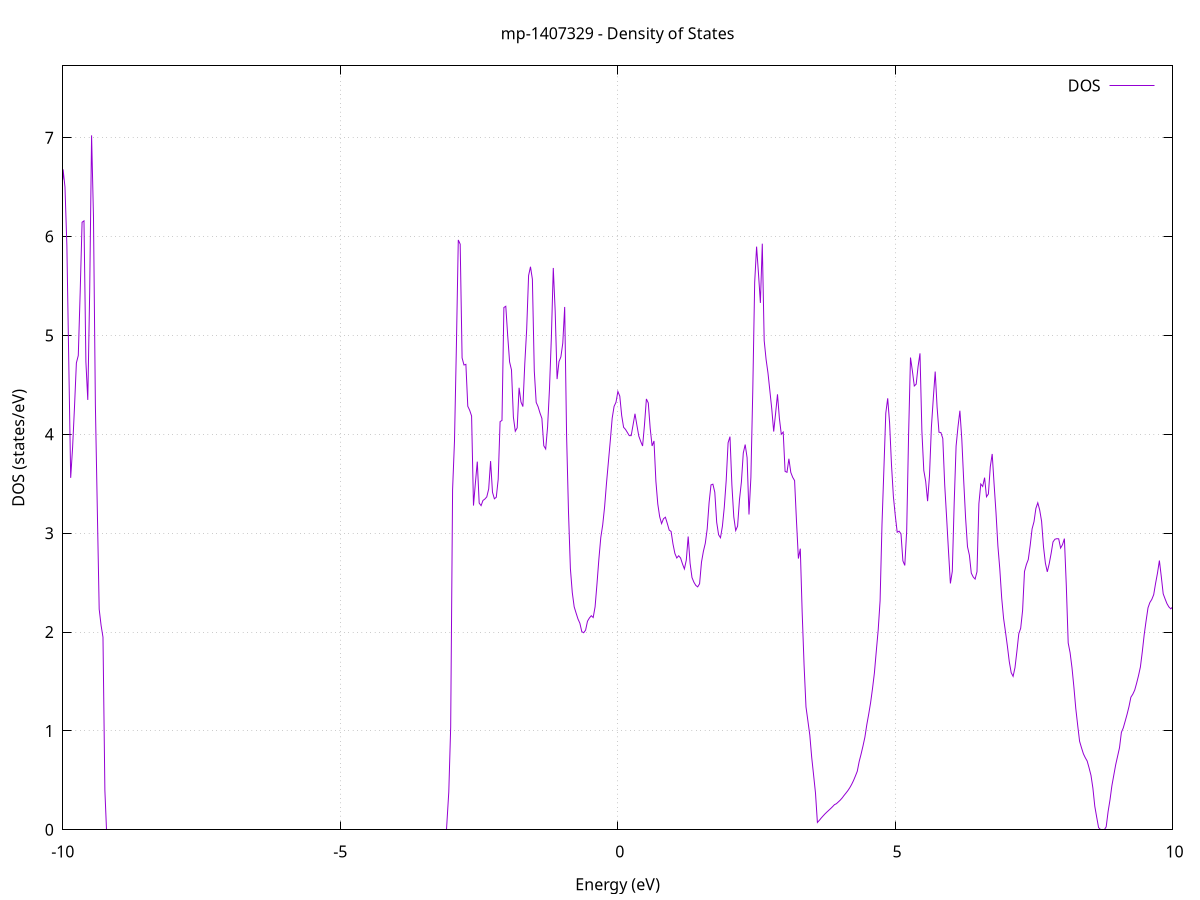 set title 'mp-1407329 - Density of States'
set xlabel 'Energy (eV)'
set ylabel 'DOS (states/eV)'
set grid
set xrange [-10:10]
set yrange [0:7.726]
set xzeroaxis lt -1
set terminal png size 800,600
set output 'mp-1407329_dos_gnuplot.png'
plot '-' using 1:2 with lines title 'DOS'
-38.896400 0.000000
-38.862200 0.000000
-38.827900 0.000000
-38.793700 0.000000
-38.759500 0.000000
-38.725200 0.000000
-38.691000 0.000000
-38.656700 0.000000
-38.622500 0.000000
-38.588200 0.000000
-38.554000 0.000000
-38.519800 0.000000
-38.485500 0.000000
-38.451300 0.000000
-38.417000 0.000000
-38.382800 0.000000
-38.348500 0.000000
-38.314300 0.000000
-38.280000 0.000000
-38.245800 0.000000
-38.211600 0.000000
-38.177300 0.000000
-38.143100 0.000000
-38.108800 0.000000
-38.074600 0.000000
-38.040300 0.000000
-38.006100 0.000000
-37.971900 0.000000
-37.937600 0.000000
-37.903400 0.000000
-37.869100 0.000000
-37.834900 0.000000
-37.800600 0.000000
-37.766400 0.000000
-37.732100 0.000000
-37.697900 0.000000
-37.663700 0.000000
-37.629400 0.000000
-37.595200 0.000000
-37.560900 0.000000
-37.526700 0.000000
-37.492400 0.000000
-37.458200 0.000000
-37.424000 0.000000
-37.389700 0.000000
-37.355500 0.000000
-37.321200 0.000000
-37.287000 0.000000
-37.252700 0.000000
-37.218500 0.000000
-37.184300 0.000000
-37.150000 0.000000
-37.115800 0.000000
-37.081500 0.000000
-37.047300 0.000000
-37.013000 0.000000
-36.978800 0.000000
-36.944500 0.000000
-36.910300 0.000000
-36.876100 0.000000
-36.841800 0.000000
-36.807600 0.000000
-36.773300 0.000000
-36.739100 0.000000
-36.704800 0.000000
-36.670600 0.000000
-36.636400 0.000000
-36.602100 0.000000
-36.567900 0.000000
-36.533600 0.000000
-36.499400 0.000000
-36.465100 0.000000
-36.430900 0.000000
-36.396600 0.000000
-36.362400 0.000000
-36.328200 0.000000
-36.293900 0.000000
-36.259700 0.000000
-36.225400 0.000000
-36.191200 0.000000
-36.156900 0.000000
-36.122700 0.000000
-36.088500 0.000000
-36.054200 0.000000
-36.020000 0.000000
-35.985700 0.000000
-35.951500 0.000000
-35.917200 0.000000
-35.883000 0.000000
-35.848700 0.000000
-35.814500 0.000000
-35.780300 14.286600
-35.746000 27.082700
-35.711800 14.964700
-35.677500 4.045100
-35.643300 0.000000
-35.609000 23.690500
-35.574800 32.078900
-35.540600 24.138400
-35.506300 83.681500
-35.472100 34.516700
-35.437800 143.353600
-35.403600 0.000000
-35.369300 0.000000
-35.335100 0.000000
-35.300800 0.000000
-35.266600 0.000000
-35.232400 0.000000
-35.198100 0.000000
-35.163900 0.000000
-35.129600 0.000000
-35.095400 0.000000
-35.061100 0.000000
-35.026900 0.000000
-34.992700 0.000000
-34.958400 0.000000
-34.924200 0.000000
-34.889900 0.000000
-34.855700 0.000000
-34.821400 0.000000
-34.787200 0.000000
-34.752900 0.000000
-34.718700 0.000000
-34.684500 0.000000
-34.650200 0.000000
-34.616000 0.000000
-34.581700 0.000000
-34.547500 0.000000
-34.513200 0.000000
-34.479000 0.000000
-34.444800 0.000000
-34.410500 0.000000
-34.376300 0.000000
-34.342000 0.000000
-34.307800 0.000000
-34.273500 0.000000
-34.239300 0.000000
-34.205100 0.000000
-34.170800 0.000000
-34.136600 0.000000
-34.102300 0.000000
-34.068100 0.000000
-34.033800 0.000000
-33.999600 0.000000
-33.965300 0.000000
-33.931100 0.000000
-33.896900 0.000000
-33.862600 0.000000
-33.828400 0.000000
-33.794100 0.000000
-33.759900 0.000000
-33.725600 0.000000
-33.691400 0.000000
-33.657200 0.000000
-33.622900 0.000000
-33.588700 0.000000
-33.554400 0.000000
-33.520200 0.000000
-33.485900 0.000000
-33.451700 0.000000
-33.417400 0.000000
-33.383200 0.000000
-33.349000 0.000000
-33.314700 0.000000
-33.280500 0.000000
-33.246200 0.000000
-33.212000 0.000000
-33.177700 0.000000
-33.143500 0.000000
-33.109300 0.000000
-33.075000 0.000000
-33.040800 0.000000
-33.006500 0.000000
-32.972300 0.000000
-32.938000 0.000000
-32.903800 0.000000
-32.869500 0.000000
-32.835300 0.000000
-32.801100 0.000000
-32.766800 0.000000
-32.732600 0.000000
-32.698300 0.000000
-32.664100 0.000000
-32.629800 0.000000
-32.595600 0.000000
-32.561400 0.000000
-32.527100 0.000000
-32.492900 0.000000
-32.458600 0.000000
-32.424400 0.000000
-32.390100 0.000000
-32.355900 0.000000
-32.321600 0.000000
-32.287400 0.000000
-32.253200 0.000000
-32.218900 0.000000
-32.184700 0.000000
-32.150400 0.000000
-32.116200 0.000000
-32.081900 0.000000
-32.047700 0.000000
-32.013500 0.000000
-31.979200 0.000000
-31.945000 0.000000
-31.910700 0.000000
-31.876500 0.000000
-31.842200 0.000000
-31.808000 0.000000
-31.773700 0.000000
-31.739500 0.000000
-31.705300 0.000000
-31.671000 0.000000
-31.636800 0.000000
-31.602500 0.000000
-31.568300 0.000000
-31.534000 0.000000
-31.499800 0.000000
-31.465600 0.000000
-31.431300 0.000000
-31.397100 0.000000
-31.362800 0.000000
-31.328600 0.000000
-31.294300 0.000000
-31.260100 0.000000
-31.225900 0.000000
-31.191600 0.000000
-31.157400 0.000000
-31.123100 0.000000
-31.088900 0.000000
-31.054600 0.000000
-31.020400 0.000000
-30.986100 0.000000
-30.951900 0.000000
-30.917700 0.000000
-30.883400 0.000000
-30.849200 0.000000
-30.814900 0.000000
-30.780700 0.000000
-30.746400 0.000000
-30.712200 0.000000
-30.678000 0.000000
-30.643700 0.000000
-30.609500 0.000000
-30.575200 0.000000
-30.541000 0.000000
-30.506700 0.000000
-30.472500 0.000000
-30.438200 0.000000
-30.404000 0.000000
-30.369800 0.000000
-30.335500 0.000000
-30.301300 0.000000
-30.267000 0.000000
-30.232800 0.000000
-30.198500 0.000000
-30.164300 0.000000
-30.130100 0.000000
-30.095800 0.000000
-30.061600 0.000000
-30.027300 0.000000
-29.993100 0.000000
-29.958800 0.000000
-29.924600 0.000000
-29.890300 0.000000
-29.856100 0.000000
-29.821900 0.000000
-29.787600 0.000000
-29.753400 0.000000
-29.719100 0.000000
-29.684900 0.000000
-29.650600 0.000000
-29.616400 0.000000
-29.582200 0.000000
-29.547900 0.000000
-29.513700 0.000000
-29.479400 0.000000
-29.445200 0.000000
-29.410900 0.000000
-29.376700 0.000000
-29.342400 0.000000
-29.308200 0.000000
-29.274000 0.000000
-29.239700 0.000000
-29.205500 0.000000
-29.171200 0.000000
-29.137000 0.000000
-29.102700 0.000000
-29.068500 0.000000
-29.034300 0.000000
-29.000000 0.000000
-28.965800 0.000000
-28.931500 0.000000
-28.897300 0.000000
-28.863000 0.000000
-28.828800 0.000000
-28.794500 0.000000
-28.760300 0.000000
-28.726100 0.000000
-28.691800 0.000000
-28.657600 0.000000
-28.623300 0.000000
-28.589100 0.000000
-28.554800 0.000000
-28.520600 0.000000
-28.486400 0.000000
-28.452100 0.000000
-28.417900 0.000000
-28.383600 0.000000
-28.349400 0.000000
-28.315100 0.000000
-28.280900 0.000000
-28.246700 0.000000
-28.212400 0.000000
-28.178200 0.000000
-28.143900 0.000000
-28.109700 0.000000
-28.075400 0.000000
-28.041200 0.000000
-28.006900 0.000000
-27.972700 0.000000
-27.938500 0.000000
-27.904200 0.000000
-27.870000 0.000000
-27.835700 0.000000
-27.801500 0.000000
-27.767200 0.000000
-27.733000 0.000000
-27.698800 0.000000
-27.664500 0.000000
-27.630300 0.000000
-27.596000 0.000000
-27.561800 0.000000
-27.527500 0.000000
-27.493300 0.000000
-27.459000 0.000000
-27.424800 0.000000
-27.390600 0.000000
-27.356300 0.000000
-27.322100 0.000000
-27.287800 0.000000
-27.253600 0.000000
-27.219300 0.000000
-27.185100 0.000000
-27.150900 0.000000
-27.116600 0.000000
-27.082400 0.000000
-27.048100 0.000000
-27.013900 0.000000
-26.979600 0.000000
-26.945400 0.000000
-26.911100 0.000000
-26.876900 0.000000
-26.842700 0.000000
-26.808400 0.000000
-26.774200 0.000000
-26.739900 0.000000
-26.705700 0.000000
-26.671400 0.000000
-26.637200 0.000000
-26.603000 0.000000
-26.568700 0.000000
-26.534500 0.000000
-26.500200 0.000000
-26.466000 0.000000
-26.431700 0.000000
-26.397500 0.000000
-26.363200 0.000000
-26.329000 0.000000
-26.294800 0.000000
-26.260500 0.000000
-26.226300 0.000000
-26.192000 0.000000
-26.157800 0.000000
-26.123500 0.000000
-26.089300 0.000000
-26.055100 0.000000
-26.020800 0.000000
-25.986600 0.000000
-25.952300 0.000000
-25.918100 0.000000
-25.883800 0.000000
-25.849600 0.000000
-25.815300 0.000000
-25.781100 0.000000
-25.746900 0.000000
-25.712600 0.000000
-25.678400 0.000000
-25.644100 0.000000
-25.609900 0.000000
-25.575600 0.000000
-25.541400 0.000000
-25.507200 0.000000
-25.472900 0.000000
-25.438700 0.000000
-25.404400 0.000000
-25.370200 0.000000
-25.335900 0.000000
-25.301700 0.000000
-25.267500 0.000000
-25.233200 0.000000
-25.199000 0.000000
-25.164700 0.000000
-25.130500 0.000000
-25.096200 0.000000
-25.062000 0.000000
-25.027700 0.000000
-24.993500 0.000000
-24.959300 0.000000
-24.925000 0.000000
-24.890800 0.000000
-24.856500 0.000000
-24.822300 0.000000
-24.788000 0.000000
-24.753800 0.000000
-24.719600 0.000000
-24.685300 0.000000
-24.651100 0.000000
-24.616800 0.000000
-24.582600 0.000000
-24.548300 0.000000
-24.514100 0.000000
-24.479800 0.000000
-24.445600 0.000000
-24.411400 0.000000
-24.377100 0.000000
-24.342900 0.000000
-24.308600 0.000000
-24.274400 0.000000
-24.240100 0.000000
-24.205900 0.000000
-24.171700 0.000000
-24.137400 0.000000
-24.103200 0.000000
-24.068900 0.000000
-24.034700 0.000000
-24.000400 0.000000
-23.966200 0.000000
-23.931900 0.000000
-23.897700 0.000000
-23.863500 0.000000
-23.829200 0.000000
-23.795000 0.000000
-23.760700 0.000000
-23.726500 0.000000
-23.692200 0.000000
-23.658000 0.000000
-23.623800 0.000000
-23.589500 0.000000
-23.555300 0.000000
-23.521000 0.000000
-23.486800 0.000000
-23.452500 0.000000
-23.418300 0.000000
-23.384000 0.000000
-23.349800 0.000000
-23.315600 0.000000
-23.281300 0.000000
-23.247100 0.000000
-23.212800 0.000000
-23.178600 0.000000
-23.144300 0.000000
-23.110100 0.000000
-23.075900 0.000000
-23.041600 0.000000
-23.007400 0.000000
-22.973100 0.000000
-22.938900 0.000000
-22.904600 0.000000
-22.870400 0.000000
-22.836100 0.000000
-22.801900 0.000000
-22.767700 0.000000
-22.733400 0.000000
-22.699200 0.000000
-22.664900 0.000000
-22.630700 0.000000
-22.596400 0.000000
-22.562200 0.000000
-22.528000 0.000000
-22.493700 0.000000
-22.459500 0.000000
-22.425200 0.000000
-22.391000 0.000000
-22.356700 0.000000
-22.322500 0.000000
-22.288200 0.000000
-22.254000 0.000000
-22.219800 0.000000
-22.185500 0.000000
-22.151300 0.000000
-22.117000 0.000000
-22.082800 0.000000
-22.048500 0.000000
-22.014300 0.000000
-21.980100 0.000000
-21.945800 0.000000
-21.911600 0.000000
-21.877300 0.000000
-21.843100 0.000000
-21.808800 0.000000
-21.774600 0.000000
-21.740400 0.000000
-21.706100 0.000000
-21.671900 0.000000
-21.637600 0.000000
-21.603400 0.000000
-21.569100 0.000000
-21.534900 0.000000
-21.500600 0.000000
-21.466400 0.000000
-21.432200 0.000000
-21.397900 0.000000
-21.363700 0.000000
-21.329400 0.000000
-21.295200 0.000000
-21.260900 0.000000
-21.226700 0.000000
-21.192500 0.000000
-21.158200 0.000000
-21.124000 0.000000
-21.089700 0.000000
-21.055500 0.000000
-21.021200 0.000000
-20.987000 0.000000
-20.952700 0.000000
-20.918500 0.000000
-20.884300 0.000000
-20.850000 0.000000
-20.815800 0.000000
-20.781500 0.000000
-20.747300 0.000000
-20.713000 0.000000
-20.678800 0.000000
-20.644600 0.000000
-20.610300 0.000000
-20.576100 0.000000
-20.541800 0.000000
-20.507600 0.000000
-20.473300 0.000000
-20.439100 0.000000
-20.404800 0.000000
-20.370600 0.000000
-20.336400 0.000000
-20.302100 0.000000
-20.267900 0.000000
-20.233600 0.000000
-20.199400 0.000000
-20.165100 0.000000
-20.130900 0.000000
-20.096700 0.000000
-20.062400 0.000000
-20.028200 0.000000
-19.993900 0.000000
-19.959700 0.000000
-19.925400 0.000000
-19.891200 0.000000
-19.856900 0.000000
-19.822700 0.000000
-19.788500 0.000000
-19.754200 0.000000
-19.720000 0.000000
-19.685700 0.000000
-19.651500 0.000000
-19.617200 0.000000
-19.583000 0.000000
-19.548800 0.000000
-19.514500 0.000000
-19.480300 0.000000
-19.446000 0.000000
-19.411800 0.000000
-19.377500 0.000000
-19.343300 0.000000
-19.309000 0.000000
-19.274800 0.000000
-19.240600 0.000000
-19.206300 0.000000
-19.172100 0.000000
-19.137800 0.000000
-19.103600 0.000000
-19.069300 0.000000
-19.035100 0.000000
-19.000900 0.000000
-18.966600 0.000000
-18.932400 0.000000
-18.898100 0.000000
-18.863900 0.000000
-18.829600 0.000000
-18.795400 0.000000
-18.761200 0.000000
-18.726900 0.000000
-18.692700 0.000000
-18.658400 0.000000
-18.624200 0.000000
-18.589900 0.000000
-18.555700 0.000000
-18.521400 0.000000
-18.487200 0.000000
-18.453000 0.000000
-18.418700 0.000000
-18.384500 0.000000
-18.350200 0.000000
-18.316000 0.000000
-18.281700 0.000000
-18.247500 0.000000
-18.213300 0.000000
-18.179000 0.000000
-18.144800 0.000000
-18.110500 0.000000
-18.076300 0.000000
-18.042000 0.000000
-18.007800 0.000000
-17.973500 0.000000
-17.939300 0.000000
-17.905100 0.000000
-17.870800 0.000000
-17.836600 0.000000
-17.802300 0.000000
-17.768100 0.000000
-17.733800 0.000000
-17.699600 0.000000
-17.665400 0.000000
-17.631100 0.000000
-17.596900 0.000000
-17.562600 0.000000
-17.528400 0.000000
-17.494100 0.000000
-17.459900 0.000000
-17.425600 0.000000
-17.391400 0.000000
-17.357200 0.000000
-17.322900 0.000000
-17.288700 0.000000
-17.254400 0.000000
-17.220200 0.000000
-17.185900 0.000000
-17.151700 0.000000
-17.117500 0.000000
-17.083200 0.000000
-17.049000 0.000000
-17.014700 0.000000
-16.980500 0.000000
-16.946200 0.000000
-16.912000 0.000000
-16.877700 0.000000
-16.843500 0.000000
-16.809300 0.000000
-16.775000 0.000000
-16.740800 0.000000
-16.706500 0.000000
-16.672300 0.000000
-16.638000 0.000000
-16.603800 0.000000
-16.569600 0.000000
-16.535300 0.000000
-16.501100 0.000000
-16.466800 0.000000
-16.432600 0.000000
-16.398300 0.000000
-16.364100 0.000000
-16.329800 0.000000
-16.295600 0.000000
-16.261400 0.000000
-16.227100 0.000000
-16.192900 0.000000
-16.158600 0.000000
-16.124400 0.000000
-16.090100 0.000000
-16.055900 0.000000
-16.021700 0.000000
-15.987400 0.000000
-15.953200 0.000000
-15.918900 0.000000
-15.884700 0.000000
-15.850400 0.000000
-15.816200 0.000000
-15.782000 0.000000
-15.747700 0.000000
-15.713500 0.000000
-15.679200 0.000000
-15.645000 0.000000
-15.610700 0.000000
-15.576500 0.000000
-15.542200 0.000000
-15.508000 0.000000
-15.473800 0.000000
-15.439500 0.000000
-15.405300 0.000000
-15.371000 0.000000
-15.336800 0.000000
-15.302500 0.000000
-15.268300 0.000000
-15.234100 0.000000
-15.199800 0.000000
-15.165600 0.000000
-15.131300 0.000000
-15.097100 0.000000
-15.062800 0.000000
-15.028600 0.000000
-14.994300 0.000000
-14.960100 0.000000
-14.925900 0.000000
-14.891600 0.000000
-14.857400 0.000000
-14.823100 0.000000
-14.788900 0.000000
-14.754600 0.000000
-14.720400 0.000000
-14.686200 0.000000
-14.651900 0.000000
-14.617700 0.000000
-14.583400 0.000000
-14.549200 0.000000
-14.514900 0.000000
-14.480700 0.000000
-14.446400 0.000000
-14.412200 0.000000
-14.378000 0.000000
-14.343700 0.000000
-14.309500 0.000000
-14.275200 0.000000
-14.241000 0.000000
-14.206700 0.000000
-14.172500 0.000000
-14.138300 0.000000
-14.104000 0.000000
-14.069800 0.000000
-14.035500 0.000000
-14.001300 0.000000
-13.967000 0.000000
-13.932800 0.000000
-13.898500 0.000000
-13.864300 0.000000
-13.830100 0.000000
-13.795800 0.000000
-13.761600 0.000000
-13.727300 0.000000
-13.693100 0.000000
-13.658800 0.000000
-13.624600 0.000000
-13.590400 0.000000
-13.556100 0.000000
-13.521900 0.000000
-13.487600 0.000000
-13.453400 0.000000
-13.419100 0.000000
-13.384900 0.000000
-13.350600 0.000000
-13.316400 0.000000
-13.282200 0.000000
-13.247900 0.000000
-13.213700 0.000000
-13.179400 0.000000
-13.145200 0.000000
-13.110900 0.000000
-13.076700 0.000000
-13.042500 0.000000
-13.008200 0.000000
-12.974000 0.000000
-12.939700 0.000000
-12.905500 0.000000
-12.871200 0.000000
-12.837000 0.000000
-12.802800 0.000000
-12.768500 0.000000
-12.734300 0.000000
-12.700000 0.000000
-12.665800 0.000000
-12.631500 0.000000
-12.597300 0.000000
-12.563000 0.000000
-12.528800 0.000000
-12.494600 0.000000
-12.460300 0.000000
-12.426100 0.000000
-12.391800 0.000000
-12.357600 0.000000
-12.323300 0.000000
-12.289100 0.000000
-12.254900 0.000000
-12.220600 0.000000
-12.186400 0.024400
-12.152100 0.161300
-12.117900 0.246600
-12.083600 0.308100
-12.049400 0.358400
-12.015100 0.403800
-11.980900 0.458700
-11.946700 0.511000
-11.912400 0.560900
-11.878200 0.606400
-11.843900 0.655500
-11.809700 0.706600
-11.775400 0.759500
-11.741200 0.817200
-11.707000 0.877500
-11.672700 0.942200
-11.638500 1.015200
-11.604200 1.096100
-11.570000 1.184700
-11.535700 1.278600
-11.501500 1.392800
-11.467200 1.551900
-11.433000 1.755300
-11.398800 2.096300
-11.364500 2.481500
-11.330300 2.856000
-11.296000 2.732900
-11.261800 2.717900
-11.227500 2.188000
-11.193300 1.842300
-11.159100 1.678300
-11.124800 1.601700
-11.090600 1.522100
-11.056300 1.473100
-11.022100 1.416300
-10.987800 1.365300
-10.953600 1.331000
-10.919300 1.284700
-10.885100 1.279900
-10.850900 1.277700
-10.816600 1.275100
-10.782400 1.270400
-10.748100 1.269500
-10.713900 1.275500
-10.679600 1.286000
-10.645400 1.308200
-10.611200 1.357900
-10.576900 1.430400
-10.542700 1.728500
-10.508400 2.011200
-10.474200 2.009500
-10.439900 2.405300
-10.405700 3.100100
-10.371400 3.773800
-10.337200 4.974100
-10.303000 6.029700
-10.268700 5.568000
-10.234500 4.978900
-10.200200 4.765500
-10.166000 4.671100
-10.131700 5.127100
-10.097500 5.770200
-10.063300 6.269900
-10.029000 5.998700
-9.994800 6.679400
-9.960500 6.500300
-9.926300 5.905400
-9.892000 4.724300
-9.857800 3.559500
-9.823600 3.863800
-9.789300 4.272300
-9.755100 4.721300
-9.720800 4.796600
-9.686600 5.437400
-9.652300 6.144500
-9.618100 6.158500
-9.583800 4.732500
-9.549600 4.347300
-9.515400 5.438000
-9.481100 7.023500
-9.446900 6.197400
-9.412600 4.295100
-9.378400 3.254300
-9.344100 2.231500
-9.309900 2.067700
-9.275700 1.947800
-9.241400 0.397700
-9.207200 0.000000
-9.172900 0.000000
-9.138700 0.000000
-9.104400 0.000000
-9.070200 0.000000
-9.035900 0.000000
-9.001700 0.000000
-8.967500 0.000000
-8.933200 0.000000
-8.899000 0.000000
-8.864700 0.000000
-8.830500 0.000000
-8.796200 0.000000
-8.762000 0.000000
-8.727800 0.000000
-8.693500 0.000000
-8.659300 0.000000
-8.625000 0.000000
-8.590800 0.000000
-8.556500 0.000000
-8.522300 0.000000
-8.488000 0.000000
-8.453800 0.000000
-8.419600 0.000000
-8.385300 0.000000
-8.351100 0.000000
-8.316800 0.000000
-8.282600 0.000000
-8.248300 0.000000
-8.214100 0.000000
-8.179900 0.000000
-8.145600 0.000000
-8.111400 0.000000
-8.077100 0.000000
-8.042900 0.000000
-8.008600 0.000000
-7.974400 0.000000
-7.940100 0.000000
-7.905900 0.000000
-7.871700 0.000000
-7.837400 0.000000
-7.803200 0.000000
-7.768900 0.000000
-7.734700 0.000000
-7.700400 0.000000
-7.666200 0.000000
-7.632000 0.000000
-7.597700 0.000000
-7.563500 0.000000
-7.529200 0.000000
-7.495000 0.000000
-7.460700 0.000000
-7.426500 0.000000
-7.392200 0.000000
-7.358000 0.000000
-7.323800 0.000000
-7.289500 0.000000
-7.255300 0.000000
-7.221000 0.000000
-7.186800 0.000000
-7.152500 0.000000
-7.118300 0.000000
-7.084100 0.000000
-7.049800 0.000000
-7.015600 0.000000
-6.981300 0.000000
-6.947100 0.000000
-6.912800 0.000000
-6.878600 0.000000
-6.844400 0.000000
-6.810100 0.000000
-6.775900 0.000000
-6.741600 0.000000
-6.707400 0.000000
-6.673100 0.000000
-6.638900 0.000000
-6.604600 0.000000
-6.570400 0.000000
-6.536200 0.000000
-6.501900 0.000000
-6.467700 0.000000
-6.433400 0.000000
-6.399200 0.000000
-6.364900 0.000000
-6.330700 0.000000
-6.296500 0.000000
-6.262200 0.000000
-6.228000 0.000000
-6.193700 0.000000
-6.159500 0.000000
-6.125200 0.000000
-6.091000 0.000000
-6.056700 0.000000
-6.022500 0.000000
-5.988300 0.000000
-5.954000 0.000000
-5.919800 0.000000
-5.885500 0.000000
-5.851300 0.000000
-5.817000 0.000000
-5.782800 0.000000
-5.748600 0.000000
-5.714300 0.000000
-5.680100 0.000000
-5.645800 0.000000
-5.611600 0.000000
-5.577300 0.000000
-5.543100 0.000000
-5.508800 0.000000
-5.474600 0.000000
-5.440400 0.000000
-5.406100 0.000000
-5.371900 0.000000
-5.337600 0.000000
-5.303400 0.000000
-5.269100 0.000000
-5.234900 0.000000
-5.200700 0.000000
-5.166400 0.000000
-5.132200 0.000000
-5.097900 0.000000
-5.063700 0.000000
-5.029400 0.000000
-4.995200 0.000000
-4.960900 0.000000
-4.926700 0.000000
-4.892500 0.000000
-4.858200 0.000000
-4.824000 0.000000
-4.789700 0.000000
-4.755500 0.000000
-4.721200 0.000000
-4.687000 0.000000
-4.652800 0.000000
-4.618500 0.000000
-4.584300 0.000000
-4.550000 0.000000
-4.515800 0.000000
-4.481500 0.000000
-4.447300 0.000000
-4.413000 0.000000
-4.378800 0.000000
-4.344600 0.000000
-4.310300 0.000000
-4.276100 0.000000
-4.241800 0.000000
-4.207600 0.000000
-4.173300 0.000000
-4.139100 0.000000
-4.104900 0.000000
-4.070600 0.000000
-4.036400 0.000000
-4.002100 0.000000
-3.967900 0.000000
-3.933600 0.000000
-3.899400 0.000000
-3.865100 0.000000
-3.830900 0.000000
-3.796700 0.000000
-3.762400 0.000000
-3.728200 0.000000
-3.693900 0.000000
-3.659700 0.000000
-3.625400 0.000000
-3.591200 0.000000
-3.557000 0.000000
-3.522700 0.000000
-3.488500 0.000000
-3.454200 0.000000
-3.420000 0.000000
-3.385700 0.000000
-3.351500 0.000000
-3.317300 0.000000
-3.283000 0.000000
-3.248800 0.000000
-3.214500 0.000000
-3.180300 0.000000
-3.146000 0.000000
-3.111800 0.000000
-3.077500 0.000000
-3.043300 0.382700
-3.009100 1.038200
-2.974800 3.440600
-2.940600 3.931100
-2.906300 4.888400
-2.872100 5.965600
-2.837800 5.922600
-2.803600 4.772800
-2.769400 4.700800
-2.735100 4.707200
-2.700900 4.283600
-2.666600 4.242500
-2.632400 4.184700
-2.598100 3.279000
-2.563900 3.506300
-2.529600 3.723500
-2.495400 3.304200
-2.461200 3.278400
-2.426900 3.330800
-2.392700 3.345100
-2.358400 3.367100
-2.324200 3.446800
-2.289900 3.729100
-2.255700 3.413600
-2.221500 3.347500
-2.187200 3.363300
-2.153000 3.544100
-2.118700 4.127700
-2.084500 4.140300
-2.050200 5.282200
-2.016000 5.294600
-1.981700 4.998900
-1.947500 4.731900
-1.913300 4.650900
-1.879000 4.174400
-1.844800 4.030600
-1.810500 4.064900
-1.776300 4.470300
-1.742000 4.326500
-1.707800 4.280000
-1.673600 4.712700
-1.639300 5.063500
-1.605100 5.605000
-1.570800 5.694100
-1.536600 5.568200
-1.502300 4.640100
-1.468100 4.322700
-1.433800 4.278800
-1.399600 4.215200
-1.365400 4.160900
-1.331100 3.884000
-1.296900 3.851300
-1.262600 4.074000
-1.228400 4.461800
-1.194100 4.986900
-1.159900 5.682100
-1.125700 5.243300
-1.091400 4.558200
-1.057200 4.735300
-1.022900 4.783000
-0.988700 4.921800
-0.954400 5.287800
-0.920200 3.988100
-0.885900 3.215100
-0.851700 2.641800
-0.817500 2.398900
-0.783200 2.254700
-0.749000 2.192000
-0.714700 2.131800
-0.680500 2.088400
-0.646200 2.003800
-0.612000 1.992900
-0.577800 2.019200
-0.543500 2.109300
-0.509300 2.141900
-0.475000 2.165000
-0.440800 2.146800
-0.406500 2.255300
-0.372300 2.487900
-0.338100 2.738900
-0.303800 2.955900
-0.269600 3.082100
-0.235300 3.264200
-0.201100 3.504100
-0.166800 3.720300
-0.132600 3.934000
-0.098300 4.163400
-0.064100 4.282300
-0.029900 4.323900
0.004400 4.432900
0.038600 4.385700
0.072900 4.189600
0.107100 4.070800
0.141400 4.049500
0.175600 4.017900
0.209800 3.986300
0.244100 3.986200
0.278300 4.096100
0.312600 4.207400
0.346800 4.092200
0.381100 3.982000
0.415300 3.928400
0.449600 3.881400
0.483800 4.095400
0.518000 4.357400
0.552300 4.317000
0.586500 4.061400
0.620800 3.881800
0.655000 3.932700
0.689300 3.524800
0.723500 3.294400
0.757700 3.165300
0.792000 3.096700
0.826200 3.145900
0.860500 3.161200
0.894700 3.098700
0.929000 3.030800
0.963200 3.017400
0.997500 2.890000
1.031700 2.794800
1.065900 2.748800
1.100200 2.771300
1.134400 2.748500
1.168700 2.688900
1.202900 2.638000
1.237200 2.726600
1.271400 2.966300
1.305600 2.695900
1.339900 2.550800
1.374100 2.504200
1.408400 2.471700
1.442600 2.456500
1.476900 2.488400
1.511100 2.706300
1.545400 2.816200
1.579600 2.897000
1.613800 3.042100
1.648100 3.308800
1.682300 3.488000
1.716600 3.495400
1.750800 3.414200
1.785100 3.109900
1.819300 2.983900
1.853500 2.953500
1.887800 3.069200
1.922000 3.262600
1.956300 3.531700
1.990500 3.914000
2.024800 3.976100
2.059000 3.486700
2.093300 3.164700
2.127500 3.026100
2.161700 3.070800
2.196000 3.340000
2.230200 3.516200
2.264500 3.811100
2.298700 3.895900
2.333000 3.763000
2.367200 3.188600
2.401400 3.562900
2.435700 4.449300
2.469900 5.537200
2.504200 5.898100
2.538400 5.624300
2.572700 5.328900
2.606900 5.927800
2.641100 4.947700
2.675400 4.756800
2.709600 4.619300
2.743900 4.437700
2.778100 4.254300
2.812400 4.027300
2.846600 4.210600
2.880900 4.404200
2.915100 4.160900
2.949300 4.000500
2.983600 4.022100
3.017800 3.624800
3.052100 3.615300
3.086300 3.752500
3.120600 3.614700
3.154800 3.564800
3.189000 3.531500
3.223300 3.120200
3.257500 2.743200
3.291800 2.843100
3.326000 2.193700
3.360300 1.661400
3.394500 1.242900
3.428800 1.101400
3.463000 0.958900
3.497200 0.734000
3.531500 0.553700
3.565700 0.371700
3.600000 0.074000
3.634200 0.095000
3.668500 0.118600
3.702700 0.140100
3.736900 0.160700
3.771200 0.179400
3.805400 0.197100
3.839700 0.215200
3.873900 0.234000
3.908200 0.254200
3.942400 0.263500
3.976700 0.281200
4.010900 0.299200
4.045100 0.320800
4.079400 0.346500
4.113600 0.370300
4.147900 0.395100
4.182100 0.423900
4.216400 0.457700
4.250600 0.497500
4.284800 0.543300
4.319100 0.592300
4.353300 0.690600
4.387600 0.765500
4.421800 0.847300
4.456100 0.936600
4.490300 1.062300
4.524600 1.168600
4.558800 1.284600
4.593000 1.426300
4.627300 1.585300
4.661500 1.805800
4.695800 2.021200
4.730000 2.316100
4.764300 3.087800
4.798500 3.647700
4.832700 4.213400
4.867000 4.363700
4.901200 4.115800
4.935500 3.691700
4.969700 3.369600
5.004000 3.176900
5.038200 3.009200
5.072500 3.019900
5.106700 2.993200
5.140900 2.720100
5.175200 2.673500
5.209400 3.022100
5.243700 3.996100
5.277900 4.776100
5.312200 4.640700
5.346400 4.488600
5.380600 4.506800
5.414900 4.686900
5.449100 4.818400
5.483400 4.029500
5.517600 3.634700
5.551900 3.523000
5.586100 3.323800
5.620300 3.580600
5.654600 4.071200
5.688800 4.361300
5.723100 4.634000
5.757300 4.274800
5.791600 4.020700
5.825800 4.017300
5.860100 3.957600
5.894300 3.491400
5.928500 3.162300
5.962800 2.818700
5.997000 2.491400
6.031300 2.613300
6.065500 3.306400
6.099800 3.880900
6.134000 4.075800
6.168200 4.238100
6.202500 3.952300
6.236700 3.534200
6.271000 3.154000
6.305200 2.863100
6.339500 2.777000
6.373700 2.595800
6.408000 2.557100
6.442200 2.535600
6.476400 2.609700
6.510700 3.298200
6.544900 3.497100
6.579200 3.472100
6.613400 3.561300
6.647700 3.368000
6.681900 3.396300
6.716100 3.671400
6.750400 3.801000
6.784600 3.496100
6.818900 3.208900
6.853100 2.870800
6.887400 2.638500
6.921600 2.344800
6.955900 2.137000
6.990100 2.001300
7.024300 1.857300
7.058600 1.699500
7.092800 1.589100
7.127100 1.551700
7.161300 1.640100
7.195600 1.804800
7.229800 1.982600
7.264000 2.037800
7.298300 2.217800
7.332500 2.612400
7.366800 2.683300
7.401000 2.733900
7.435300 2.876500
7.469500 3.043500
7.503800 3.115800
7.538000 3.251000
7.572200 3.307000
7.606500 3.234100
7.640700 3.119900
7.675000 2.864600
7.709200 2.696400
7.743500 2.608600
7.777700 2.690000
7.811900 2.792700
7.846200 2.910800
7.880400 2.938300
7.914700 2.944100
7.948900 2.942600
7.983200 2.849100
8.017400 2.882800
8.051700 2.944700
8.085900 2.473400
8.120100 1.889700
8.154400 1.791100
8.188600 1.638900
8.222900 1.443700
8.257100 1.225600
8.291400 1.055700
8.325600 0.895000
8.359800 0.829600
8.394100 0.768800
8.428300 0.728600
8.462600 0.694600
8.496800 0.625800
8.531100 0.549800
8.565300 0.421200
8.599500 0.237600
8.633800 0.127300
8.668000 0.021800
8.702300 0.000000
8.736500 0.000000
8.770800 0.000000
8.805000 0.030200
8.839300 0.183900
8.873500 0.302200
8.907700 0.445800
8.942000 0.552100
8.976200 0.658200
9.010500 0.743700
9.044700 0.829400
9.079000 0.985200
9.113200 1.030800
9.147400 1.098900
9.181700 1.168600
9.215900 1.246400
9.250200 1.341200
9.284400 1.370800
9.318700 1.412600
9.352900 1.481400
9.387200 1.558500
9.421400 1.646300
9.455600 1.799200
9.489900 1.972800
9.524100 2.113100
9.558400 2.244600
9.592600 2.299100
9.626900 2.329900
9.661100 2.378000
9.695300 2.492900
9.729600 2.596400
9.763800 2.722800
9.798100 2.559800
9.832300 2.386700
9.866600 2.334800
9.900800 2.286400
9.935100 2.253600
9.969300 2.234500
10.003500 2.253900
10.037800 2.329700
10.072000 2.285700
10.106300 2.312900
10.140500 2.365000
10.174800 2.511800
10.209000 2.500700
10.243200 2.587000
10.277500 2.813500
10.311700 2.953400
10.346000 3.139400
10.380200 3.148300
10.414500 3.094500
10.448700 3.145700
10.483000 3.193400
10.517200 3.200400
10.551400 3.152900
10.585700 3.025600
10.619900 2.901200
10.654200 2.836100
10.688400 2.724300
10.722700 2.630500
10.756900 2.670700
10.791100 2.703500
10.825400 2.614200
10.859600 2.532700
10.893900 2.341900
10.928100 2.276600
10.962400 2.162200
10.996600 2.068300
11.030900 1.976300
11.065100 1.909600
11.099300 1.911400
11.133600 1.811000
11.167800 1.796000
11.202100 1.814700
11.236300 1.938500
11.270600 1.985700
11.304800 2.113000
11.339000 2.384700
11.373300 2.677100
11.407500 2.874400
11.441800 2.754100
11.476000 2.859200
11.510300 2.777600
11.544500 2.813900
11.578800 2.903700
11.613000 3.001000
11.647200 2.741700
11.681500 2.695600
11.715700 2.688700
11.750000 2.706400
11.784200 2.713400
11.818500 2.648800
11.852700 2.680800
11.886900 2.729500
11.921200 2.722800
11.955400 2.834800
11.989700 3.114400
12.023900 3.155300
12.058200 3.032600
12.092400 2.968100
12.126600 2.966900
12.160900 3.133500
12.195100 3.260300
12.229400 3.242400
12.263600 2.961100
12.297900 2.693000
12.332100 2.476600
12.366400 2.303400
12.400600 2.176300
12.434800 2.133400
12.469100 2.025000
12.503300 1.791000
12.537600 1.573900
12.571800 1.369800
12.606100 1.207600
12.640300 1.054600
12.674500 1.059900
12.708800 1.077300
12.743000 1.098200
12.777300 1.113600
12.811500 1.128100
12.845800 1.140300
12.880000 1.150800
12.914300 1.167000
12.948500 1.181900
12.982700 1.193000
13.017000 1.213200
13.051200 1.238100
13.085500 1.260400
13.119700 1.282900
13.154000 1.318700
13.188200 1.433600
13.222400 1.435000
13.256700 1.425500
13.290900 1.419700
13.325200 1.409600
13.359400 1.415900
13.393700 1.420200
13.427900 1.391600
13.462200 1.400800
13.496400 1.474600
13.530600 1.617300
13.564900 1.717100
13.599100 1.823500
13.633400 1.889700
13.667600 1.938900
13.701900 1.930500
13.736100 1.941100
13.770300 1.986800
13.804600 2.093200
13.838800 2.169600
13.873100 2.224500
13.907300 2.223200
13.941600 2.206100
13.975800 2.183900
14.010100 2.153600
14.044300 2.151100
14.078500 2.204500
14.112800 2.250900
14.147000 1.986300
14.181300 1.913900
14.215500 1.792900
14.249800 1.736500
14.284000 1.681500
14.318200 1.641100
14.352500 1.629000
14.386700 1.718000
14.421000 2.075700
14.455200 2.260300
14.489500 2.781200
14.523700 3.301000
14.558000 3.614600
14.592200 3.503300
14.626400 3.233300
14.660700 3.264800
14.694900 3.419700
14.729200 3.551400
14.763400 3.385800
14.797700 2.700600
14.831900 2.564700
14.866100 2.486900
14.900400 2.375600
14.934600 2.278200
14.968900 2.385000
15.003100 2.564000
15.037400 2.539300
15.071600 2.505300
15.105800 2.337800
15.140100 2.132900
15.174300 1.375300
15.208600 0.944900
15.242800 0.729400
15.277100 0.665400
15.311300 0.621100
15.345600 0.597600
15.379800 0.594100
15.414000 0.644300
15.448300 0.757900
15.482500 0.886700
15.516800 1.183700
15.551000 1.324800
15.585300 1.309100
15.619500 1.393200
15.653700 1.493700
15.688000 1.563800
15.722200 1.628300
15.756500 1.684300
15.790700 1.832500
15.825000 1.980200
15.859200 2.006100
15.893500 2.113400
15.927700 2.132100
15.961900 2.177600
15.996200 2.141800
16.030400 2.071900
16.064700 2.075700
16.098900 2.116400
16.133200 2.113200
16.167400 2.099500
16.201600 2.056700
16.235900 1.957600
16.270100 1.821300
16.304400 1.870000
16.338600 1.917100
16.372900 1.936300
16.407100 1.944800
16.441400 1.941100
16.475600 1.937300
16.509800 1.974900
16.544100 1.865700
16.578300 1.714400
16.612600 1.629000
16.646800 1.606300
16.681100 1.603900
16.715300 1.627500
16.749500 1.681100
16.783800 1.744500
16.818000 1.748200
16.852300 1.766700
16.886500 1.767600
16.920800 1.787200
16.955000 1.797000
16.989300 1.821200
17.023500 1.890900
17.057700 2.096300
17.092000 2.155300
17.126200 2.191500
17.160500 2.171800
17.194700 2.324500
17.229000 2.369700
17.263200 2.365100
17.297400 2.411700
17.331700 3.029500
17.365900 3.537700
17.400200 4.626000
17.434400 5.091700
17.468700 4.155500
17.502900 3.839500
17.537200 3.953100
17.571400 4.191400
17.605600 4.043600
17.639900 3.923900
17.674100 3.642000
17.708400 3.667400
17.742600 4.181000
17.776900 4.168700
17.811100 4.016600
17.845300 3.665700
17.879600 3.315000
17.913800 2.951700
17.948100 2.370800
17.982300 2.082200
18.016600 1.889800
18.050800 1.795600
18.085000 1.708300
18.119300 1.726000
18.153500 1.911200
18.187800 1.859200
18.222000 1.764500
18.256300 1.790800
18.290500 1.683900
18.324800 1.628700
18.359000 1.576600
18.393200 1.533200
18.427500 1.520500
18.461700 1.546300
18.496000 1.660200
18.530200 1.825700
18.564500 1.982500
18.598700 2.150200
18.632900 2.293500
18.667200 2.415300
18.701400 2.410000
18.735700 2.440200
18.769900 2.554000
18.804200 2.738100
18.838400 2.807100
18.872700 2.901300
18.906900 2.966900
18.941100 3.147900
18.975400 3.137600
19.009600 3.263600
19.043900 3.273600
19.078100 3.203300
19.112400 3.008800
19.146600 2.922800
19.180800 2.812800
19.215100 2.620700
19.249300 2.393100
19.283600 2.398600
19.317800 2.417300
19.352100 2.472400
19.386300 2.676100
19.420600 2.769000
19.454800 2.905800
19.489000 2.965700
19.523300 3.064100
19.557500 2.944800
19.591800 2.783100
19.626000 2.515900
19.660300 2.407400
19.694500 2.540200
19.728700 2.810900
19.763000 2.880400
19.797200 2.910300
19.831500 3.104900
19.865700 3.041600
19.900000 2.859900
19.934200 2.907600
19.968500 3.147900
20.002700 3.512900
20.036900 3.590600
20.071200 3.444400
20.105400 3.408800
20.139700 3.357900
20.173900 3.388800
20.208200 3.470600
20.242400 3.445300
20.276600 3.443300
20.310900 3.667900
20.345100 3.734900
20.379400 3.812100
20.413600 3.884900
20.447900 4.023700
20.482100 4.002400
20.516400 3.903300
20.550600 3.794600
20.584800 3.802700
20.619100 3.832500
20.653300 3.665800
20.687600 3.463300
20.721800 3.203500
20.756100 3.064500
20.790300 2.903200
20.824500 2.740000
20.858800 2.647900
20.893000 2.554200
20.927300 2.454200
20.961500 2.266400
20.995800 1.911300
21.030000 1.558700
21.064200 1.470400
21.098500 1.517600
21.132700 1.490700
21.167000 1.571700
21.201200 1.645400
21.235500 1.673100
21.269700 1.686000
21.304000 1.699100
21.338200 1.740000
21.372400 1.822700
21.406700 2.000600
21.440900 2.147900
21.475200 2.253400
21.509400 2.302600
21.543700 2.276900
21.577900 2.304700
21.612100 2.316600
21.646400 2.238400
21.680600 2.246300
21.714900 2.275000
21.749100 2.210800
21.783400 2.172400
21.817600 2.158700
21.851900 2.125000
21.886100 2.063300
21.920300 2.048500
21.954600 1.910200
21.988800 1.863900
22.023100 1.808900
22.057300 1.736500
22.091600 1.673000
22.125800 1.637800
22.160000 1.553700
22.194300 1.450600
22.228500 1.376400
22.262800 1.307300
22.297000 1.253000
22.331300 1.226200
22.365500 1.146700
22.399800 1.105900
22.434000 1.121100
22.468200 1.108300
22.502500 1.128500
22.536700 1.156000
22.571000 1.193300
22.605200 1.275200
22.639500 1.329400
22.673700 1.362900
22.707900 1.430000
22.742200 1.530900
22.776400 1.644100
22.810700 1.836700
22.844900 1.939600
22.879200 2.108200
22.913400 2.304500
22.947700 2.418000
22.981900 2.375800
23.016100 2.306000
23.050400 2.256800
23.084600 2.294800
23.118900 2.401700
23.153100 2.552100
23.187400 2.748200
23.221600 2.928000
23.255800 3.171900
23.290100 3.474200
23.324300 3.824000
23.358600 3.894100
23.392800 3.608300
23.427100 3.196200
23.461300 2.921200
23.495600 2.760200
23.529800 2.755300
23.564000 2.705000
23.598300 2.660500
23.632500 2.638200
23.666800 2.646500
23.701000 2.729400
23.735300 2.759500
23.769500 2.868600
23.803700 2.876800
23.838000 2.836300
23.872200 2.812800
23.906500 2.822300
23.940700 2.777000
23.975000 2.760600
24.009200 2.763500
24.043400 2.785000
24.077700 2.855200
24.111900 3.014400
24.146200 3.093500
24.180400 3.078000
24.214700 3.099100
24.248900 3.179800
24.283200 3.071200
24.317400 3.046700
24.351600 3.131400
24.385900 2.977000
24.420100 2.773000
24.454400 2.709400
24.488600 2.432600
24.522900 2.280500
24.557100 2.073200
24.591300 2.078500
24.625600 2.321700
24.659800 2.438800
24.694100 2.614200
24.728300 2.710700
24.762600 2.902200
24.796800 3.211800
24.831100 3.436500
24.865300 3.243100
24.899500 3.326500
24.933800 3.337400
24.968000 3.342400
25.002300 3.343000
25.036500 3.441300
25.070800 3.626400
25.105000 3.692800
25.139200 3.497100
25.173500 3.444900
25.207700 3.196500
25.242000 3.034500
25.276200 2.972200
25.310500 2.871000
25.344700 2.688000
25.379000 2.540900
25.413200 2.528400
25.447400 2.579900
25.481700 2.553100
25.515900 2.597500
25.550200 2.701000
25.584400 2.923600
25.618700 2.836100
25.652900 2.541600
25.687100 2.284000
25.721400 2.008600
25.755600 1.823500
25.789900 1.621700
25.824100 1.424400
25.858400 1.223700
25.892600 1.037500
25.926900 0.861400
25.961100 0.730400
25.995300 0.664000
26.029600 0.615200
26.063800 0.598800
26.098100 0.600900
26.132300 0.554100
26.166600 0.458700
26.200800 0.265200
26.235000 0.173400
26.269300 0.096900
26.303500 0.053700
26.337800 0.029900
26.372000 0.012800
26.406300 0.005800
26.440500 0.001600
26.474800 0.000000
26.509000 0.000000
26.543200 0.000000
26.577500 0.000000
26.611700 0.000000
26.646000 0.000000
26.680200 0.000000
26.714500 0.000000
26.748700 0.000000
26.782900 0.000000
26.817200 0.000000
26.851400 0.000000
26.885700 0.000000
26.919900 0.000000
26.954200 0.000000
26.988400 0.000000
27.022600 0.000000
27.056900 0.000000
27.091100 0.000000
27.125400 0.000000
27.159600 0.000000
27.193900 0.000000
27.228100 0.000000
27.262400 0.000000
27.296600 0.000000
27.330800 0.000000
27.365100 0.000000
27.399300 0.000000
27.433600 0.000000
27.467800 0.000000
27.502100 0.000000
27.536300 0.000000
27.570500 0.000000
27.604800 0.000000
27.639000 0.000000
27.673300 0.000000
27.707500 0.000000
27.741800 0.000000
27.776000 0.000000
27.810300 0.000000
27.844500 0.000000
27.878700 0.000000
27.913000 0.000000
27.947200 0.000000
27.981500 0.000000
28.015700 0.000000
28.050000 0.000000
28.084200 0.000000
28.118400 0.000000
28.152700 0.000000
28.186900 0.000000
28.221200 0.000000
28.255400 0.000000
28.289700 0.000000
28.323900 0.000000
28.358200 0.000000
28.392400 0.000000
28.426600 0.000000
28.460900 0.000000
28.495100 0.000000
28.529400 0.000000
28.563600 0.000000
28.597900 0.000000
28.632100 0.000000
28.666300 0.000000
28.700600 0.000000
28.734800 0.000000
28.769100 0.000000
28.803300 0.000000
28.837600 0.000000
28.871800 0.000000
28.906100 0.000000
28.940300 0.000000
28.974500 0.000000
29.008800 0.000000
29.043000 0.000000
29.077300 0.000000
29.111500 0.000000
29.145800 0.000000
29.180000 0.000000
29.214200 0.000000
29.248500 0.000000
29.282700 0.000000
29.317000 0.000000
29.351200 0.000000
29.385500 0.000000
29.419700 0.000000
29.454000 0.000000
29.488200 0.000000
29.522400 0.000000
29.556700 0.000000
29.590900 0.000000
e
